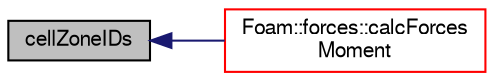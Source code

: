 digraph "cellZoneIDs"
{
  bgcolor="transparent";
  edge [fontname="FreeSans",fontsize="10",labelfontname="FreeSans",labelfontsize="10"];
  node [fontname="FreeSans",fontsize="10",shape=record];
  rankdir="LR";
  Node1 [label="cellZoneIDs",height=0.2,width=0.4,color="black", fillcolor="grey75", style="filled" fontcolor="black"];
  Node1 -> Node2 [dir="back",color="midnightblue",fontsize="10",style="solid",fontname="FreeSans"];
  Node2 [label="Foam::forces::calcForces\lMoment",height=0.2,width=0.4,color="red",URL="$a00831.html#a71e93fd80e1ccacbf30c602b4ea11abc",tooltip="Calculate the forces and moments. "];
}
